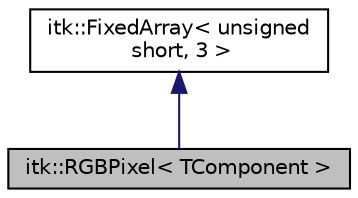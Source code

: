 digraph "itk::RGBPixel&lt; TComponent &gt;"
{
 // LATEX_PDF_SIZE
  edge [fontname="Helvetica",fontsize="10",labelfontname="Helvetica",labelfontsize="10"];
  node [fontname="Helvetica",fontsize="10",shape=record];
  Node1 [label="itk::RGBPixel\< TComponent \>",height=0.2,width=0.4,color="black", fillcolor="grey75", style="filled", fontcolor="black",tooltip="Represent Red, Green and Blue components for color images."];
  Node2 -> Node1 [dir="back",color="midnightblue",fontsize="10",style="solid",fontname="Helvetica"];
  Node2 [label="itk::FixedArray\< unsigned\l short, 3 \>",height=0.2,width=0.4,color="black", fillcolor="white", style="filled",URL="$classitk_1_1FixedArray.html",tooltip=" "];
}
